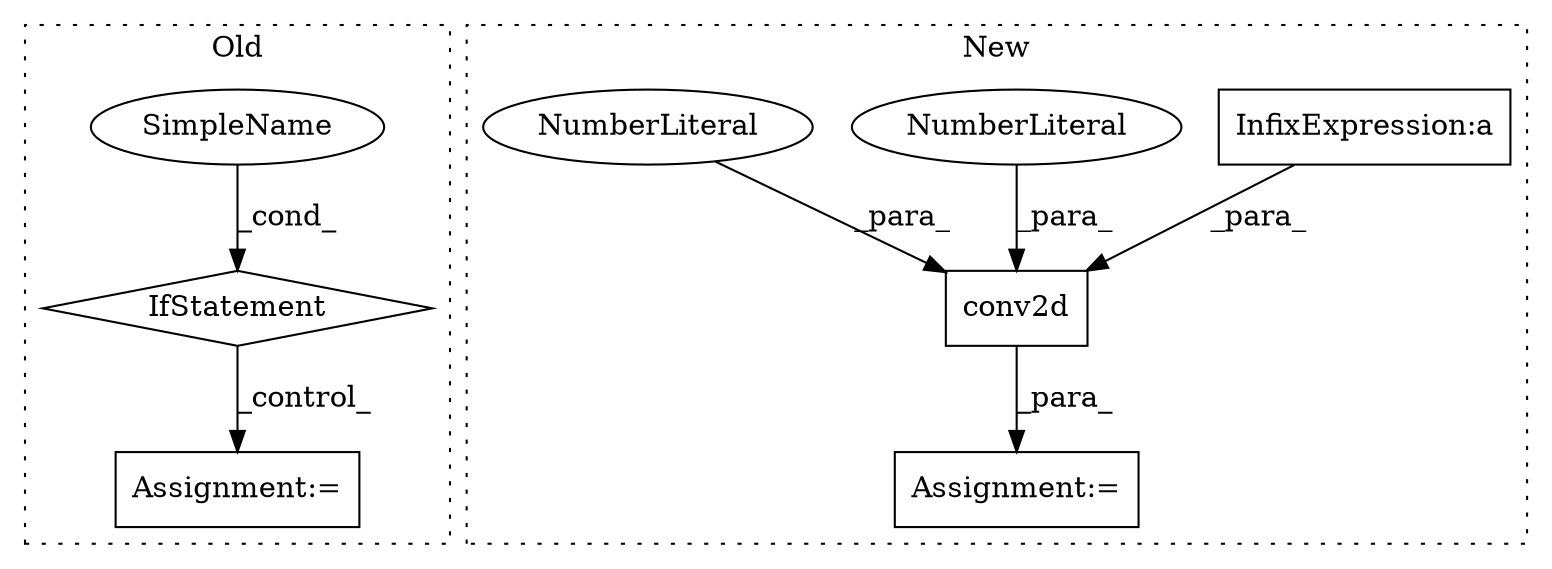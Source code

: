 digraph G {
subgraph cluster0 {
1 [label="IfStatement" a="25" s="3306,3317" l="4,2" shape="diamond"];
4 [label="Assignment:=" a="7" s="3330" l="1" shape="box"];
8 [label="SimpleName" a="42" s="3310" l="7" shape="ellipse"];
label = "Old";
style="dotted";
}
subgraph cluster1 {
2 [label="conv2d" a="32" s="5228,5344" l="7,1" shape="box"];
3 [label="InfixExpression:a" a="27" s="5284" l="3" shape="box"];
5 [label="Assignment:=" a="7" s="5227" l="1" shape="box"];
6 [label="NumberLiteral" a="34" s="5299" l="1" shape="ellipse"];
7 [label="NumberLiteral" a="34" s="5303" l="1" shape="ellipse"];
label = "New";
style="dotted";
}
1 -> 4 [label="_control_"];
2 -> 5 [label="_para_"];
3 -> 2 [label="_para_"];
6 -> 2 [label="_para_"];
7 -> 2 [label="_para_"];
8 -> 1 [label="_cond_"];
}